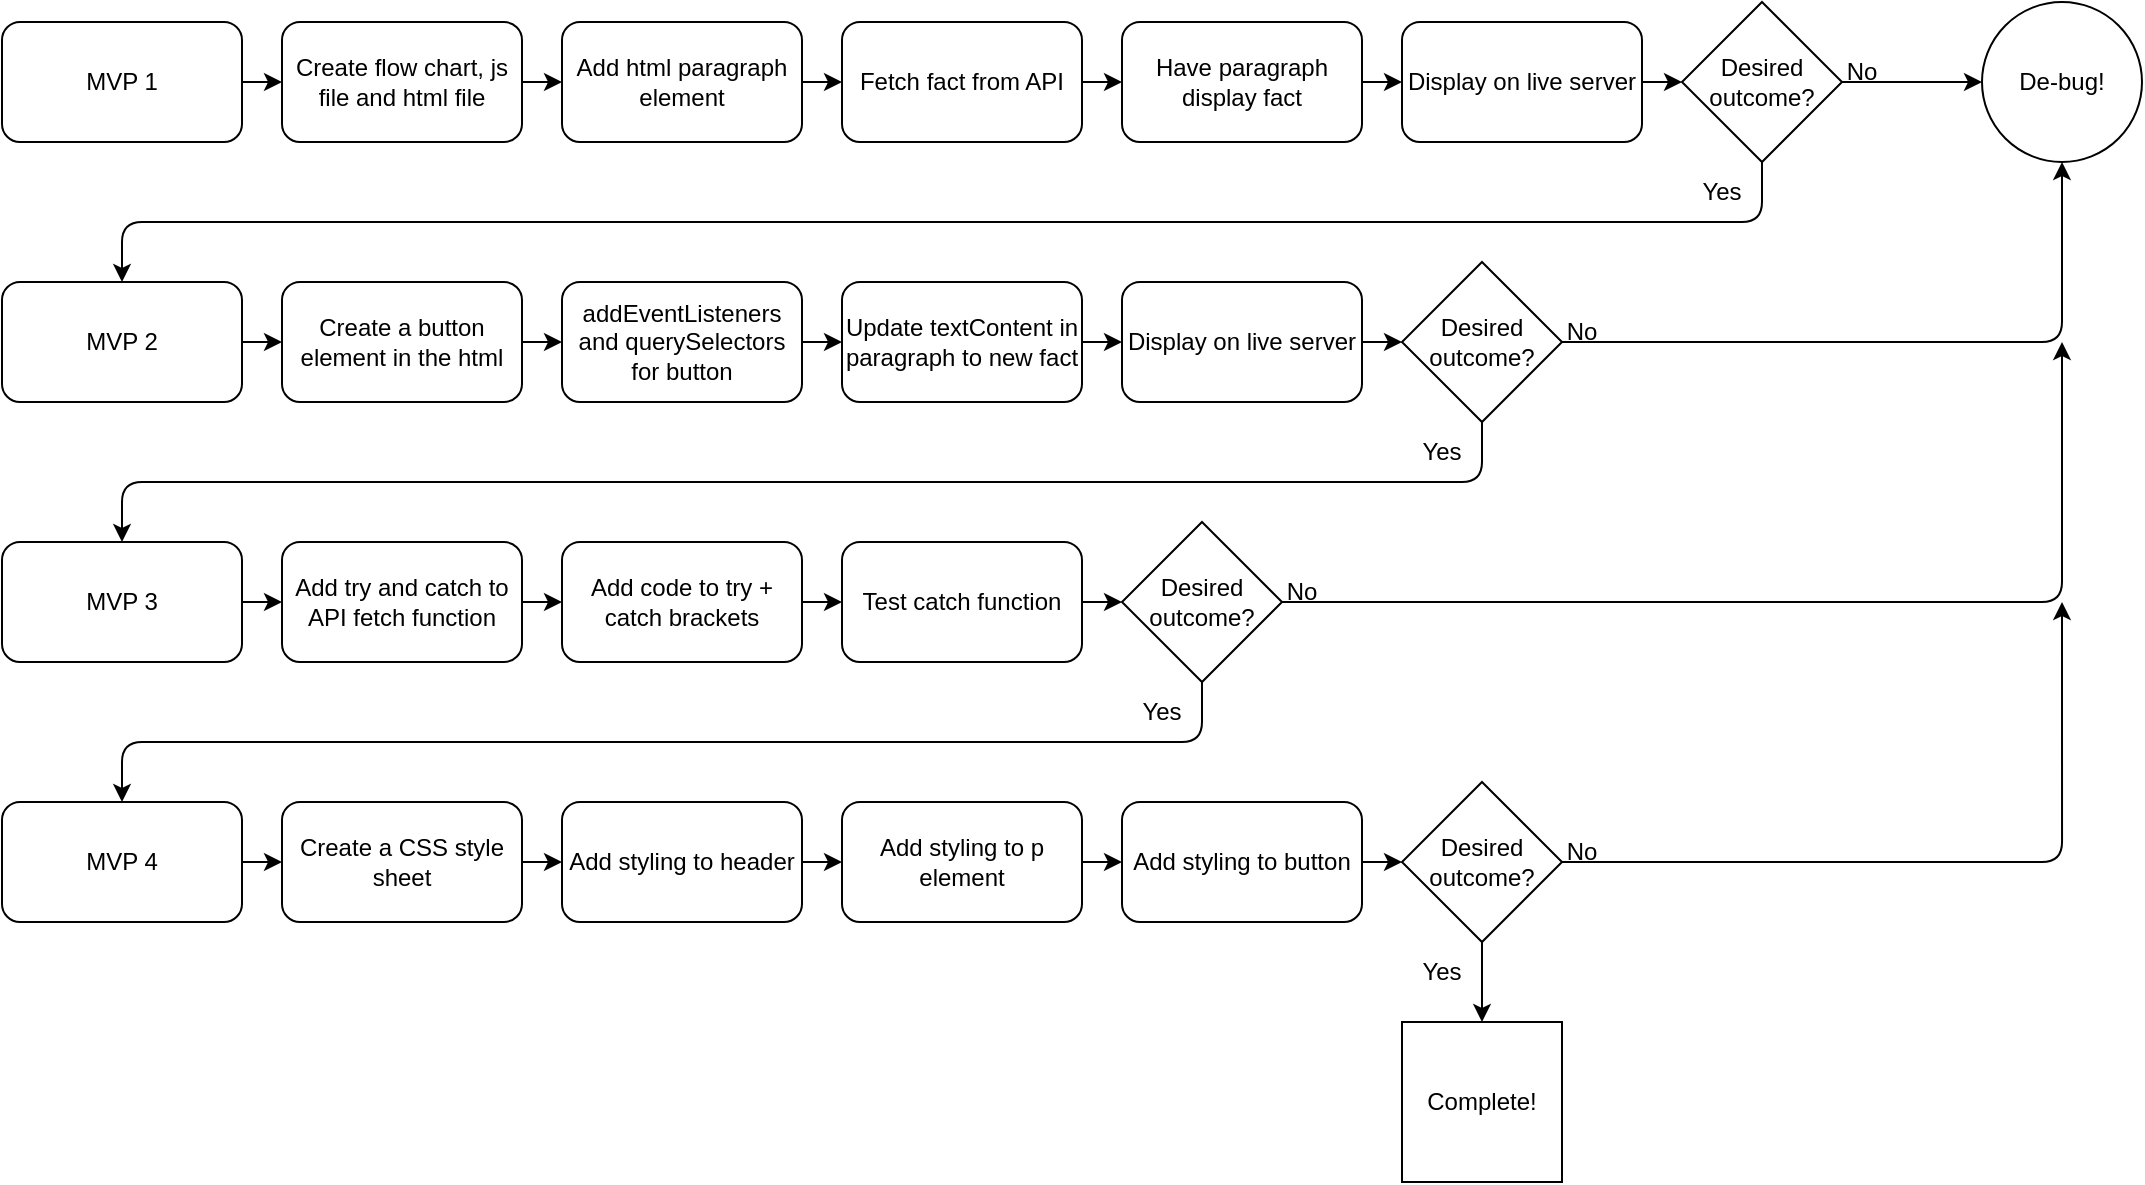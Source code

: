<mxfile>
    <diagram id="OAJJaGqK4o9o8oSJGirk" name="Page-1">
        <mxGraphModel dx="1362" dy="787" grid="1" gridSize="10" guides="1" tooltips="1" connect="1" arrows="1" fold="1" page="1" pageScale="1" pageWidth="850" pageHeight="1100" math="0" shadow="0">
            <root>
                <mxCell id="0"/>
                <mxCell id="1" parent="0"/>
                <mxCell id="2" value="" style="edgeStyle=none;html=1;" parent="1" source="3" target="5" edge="1">
                    <mxGeometry relative="1" as="geometry"/>
                </mxCell>
                <mxCell id="3" value="MVP 1" style="rounded=1;whiteSpace=wrap;html=1;" parent="1" vertex="1">
                    <mxGeometry x="40" y="50" width="120" height="60" as="geometry"/>
                </mxCell>
                <mxCell id="4" value="" style="edgeStyle=none;html=1;" parent="1" source="5" target="7" edge="1">
                    <mxGeometry relative="1" as="geometry"/>
                </mxCell>
                <mxCell id="5" value="Create flow chart, js file and html file" style="whiteSpace=wrap;html=1;rounded=1;" parent="1" vertex="1">
                    <mxGeometry x="180" y="50" width="120" height="60" as="geometry"/>
                </mxCell>
                <mxCell id="6" value="" style="edgeStyle=none;html=1;" parent="1" source="7" edge="1">
                    <mxGeometry relative="1" as="geometry">
                        <mxPoint x="460" y="80" as="targetPoint"/>
                    </mxGeometry>
                </mxCell>
                <mxCell id="7" value="Add html paragraph element" style="whiteSpace=wrap;html=1;rounded=1;" parent="1" vertex="1">
                    <mxGeometry x="320" y="50" width="120" height="60" as="geometry"/>
                </mxCell>
                <mxCell id="12" value="" style="edgeStyle=none;html=1;" parent="1" edge="1">
                    <mxGeometry relative="1" as="geometry">
                        <mxPoint x="600" y="80" as="targetPoint"/>
                        <mxPoint x="580" y="80" as="sourcePoint"/>
                    </mxGeometry>
                </mxCell>
                <mxCell id="22" value="" style="edgeStyle=none;html=1;" parent="1" edge="1">
                    <mxGeometry relative="1" as="geometry">
                        <mxPoint x="880" y="80" as="targetPoint"/>
                        <mxPoint x="860" y="80" as="sourcePoint"/>
                    </mxGeometry>
                </mxCell>
                <mxCell id="65" value="De-bug!" style="ellipse;whiteSpace=wrap;html=1;" parent="1" vertex="1">
                    <mxGeometry x="1030" y="40" width="80" height="80" as="geometry"/>
                </mxCell>
                <mxCell id="69" value="" style="edgeStyle=none;html=1;entryX=0.5;entryY=0;entryDx=0;entryDy=0;exitX=0.5;exitY=1;exitDx=0;exitDy=0;" parent="1" source="70" edge="1">
                    <mxGeometry relative="1" as="geometry">
                        <mxPoint x="780" y="120" as="sourcePoint"/>
                        <mxPoint x="100" y="180" as="targetPoint"/>
                        <Array as="points">
                            <mxPoint x="920" y="150"/>
                            <mxPoint x="100" y="150"/>
                        </Array>
                    </mxGeometry>
                </mxCell>
                <mxCell id="70" value="Desired outcome?" style="rhombus;whiteSpace=wrap;html=1;" parent="1" vertex="1">
                    <mxGeometry x="880" y="40" width="80" height="80" as="geometry"/>
                </mxCell>
                <mxCell id="71" value="Yes" style="text;html=1;strokeColor=none;fillColor=none;align=center;verticalAlign=middle;whiteSpace=wrap;rounded=0;" parent="1" vertex="1">
                    <mxGeometry x="870" y="120" width="60" height="30" as="geometry"/>
                </mxCell>
                <mxCell id="82" value="No" style="text;html=1;strokeColor=none;fillColor=none;align=center;verticalAlign=middle;whiteSpace=wrap;rounded=0;" parent="1" vertex="1">
                    <mxGeometry x="940" y="60" width="60" height="30" as="geometry"/>
                </mxCell>
                <mxCell id="102" value="Fetch fact from API" style="whiteSpace=wrap;html=1;rounded=1;" parent="1" vertex="1">
                    <mxGeometry x="460" y="50" width="120" height="60" as="geometry"/>
                </mxCell>
                <mxCell id="103" value="Have paragraph display fact" style="whiteSpace=wrap;html=1;rounded=1;" parent="1" vertex="1">
                    <mxGeometry x="600" y="50" width="120" height="60" as="geometry"/>
                </mxCell>
                <mxCell id="104" value="" style="edgeStyle=none;html=1;" parent="1" edge="1">
                    <mxGeometry relative="1" as="geometry">
                        <mxPoint x="740" y="80" as="targetPoint"/>
                        <mxPoint x="720" y="80" as="sourcePoint"/>
                    </mxGeometry>
                </mxCell>
                <mxCell id="105" value="Display on live server" style="whiteSpace=wrap;html=1;rounded=1;" parent="1" vertex="1">
                    <mxGeometry x="740" y="50" width="120" height="60" as="geometry"/>
                </mxCell>
                <mxCell id="136" value="" style="edgeStyle=none;html=1;" parent="1" source="137" target="139" edge="1">
                    <mxGeometry relative="1" as="geometry"/>
                </mxCell>
                <mxCell id="137" value="MVP 2" style="rounded=1;whiteSpace=wrap;html=1;" parent="1" vertex="1">
                    <mxGeometry x="40" y="180" width="120" height="60" as="geometry"/>
                </mxCell>
                <mxCell id="138" value="" style="edgeStyle=none;html=1;" parent="1" source="139" target="141" edge="1">
                    <mxGeometry relative="1" as="geometry"/>
                </mxCell>
                <mxCell id="139" value="Create a button element in the html" style="whiteSpace=wrap;html=1;rounded=1;" parent="1" vertex="1">
                    <mxGeometry x="180" y="180" width="120" height="60" as="geometry"/>
                </mxCell>
                <mxCell id="140" value="" style="edgeStyle=none;html=1;" parent="1" source="141" edge="1">
                    <mxGeometry relative="1" as="geometry">
                        <mxPoint x="460" y="210" as="targetPoint"/>
                    </mxGeometry>
                </mxCell>
                <mxCell id="141" value="addEventListeners and querySelectors for button" style="whiteSpace=wrap;html=1;rounded=1;" parent="1" vertex="1">
                    <mxGeometry x="320" y="180" width="120" height="60" as="geometry"/>
                </mxCell>
                <mxCell id="142" value="" style="edgeStyle=none;html=1;" parent="1" edge="1">
                    <mxGeometry relative="1" as="geometry">
                        <mxPoint x="600" y="210" as="targetPoint"/>
                        <mxPoint x="580" y="210" as="sourcePoint"/>
                    </mxGeometry>
                </mxCell>
                <mxCell id="146" value="Display on live server" style="whiteSpace=wrap;html=1;rounded=1;" parent="1" vertex="1">
                    <mxGeometry x="600" y="180" width="120" height="60" as="geometry"/>
                </mxCell>
                <mxCell id="147" value="Update textContent in paragraph to new fact" style="whiteSpace=wrap;html=1;rounded=1;" parent="1" vertex="1">
                    <mxGeometry x="460" y="180" width="120" height="60" as="geometry"/>
                </mxCell>
                <mxCell id="148" value="" style="edgeStyle=none;html=1;exitX=0.333;exitY=0.667;exitDx=0;exitDy=0;exitPerimeter=0;entryX=0;entryY=0.5;entryDx=0;entryDy=0;" parent="1" source="82" target="65" edge="1">
                    <mxGeometry relative="1" as="geometry">
                        <mxPoint x="1090" y="60" as="targetPoint"/>
                        <mxPoint x="1010" y="150" as="sourcePoint"/>
                    </mxGeometry>
                </mxCell>
                <mxCell id="151" value="Desired outcome?" style="rhombus;whiteSpace=wrap;html=1;" parent="1" vertex="1">
                    <mxGeometry x="740" y="170" width="80" height="80" as="geometry"/>
                </mxCell>
                <mxCell id="152" value="Yes" style="text;html=1;strokeColor=none;fillColor=none;align=center;verticalAlign=middle;whiteSpace=wrap;rounded=0;" parent="1" vertex="1">
                    <mxGeometry x="730" y="250" width="60" height="30" as="geometry"/>
                </mxCell>
                <mxCell id="153" value="No" style="text;html=1;strokeColor=none;fillColor=none;align=center;verticalAlign=middle;whiteSpace=wrap;rounded=0;" parent="1" vertex="1">
                    <mxGeometry x="800" y="190" width="60" height="30" as="geometry"/>
                </mxCell>
                <mxCell id="154" value="" style="edgeStyle=none;html=1;exitX=0.333;exitY=0.667;exitDx=0;exitDy=0;exitPerimeter=0;entryX=0.5;entryY=1;entryDx=0;entryDy=0;" parent="1" source="153" target="65" edge="1">
                    <mxGeometry relative="1" as="geometry">
                        <mxPoint x="890" y="210" as="targetPoint"/>
                        <mxPoint x="870" y="280" as="sourcePoint"/>
                        <Array as="points">
                            <mxPoint x="1070" y="210"/>
                        </Array>
                    </mxGeometry>
                </mxCell>
                <mxCell id="155" value="" style="edgeStyle=none;html=1;exitX=1;exitY=0.5;exitDx=0;exitDy=0;" parent="1" source="146" target="151" edge="1">
                    <mxGeometry relative="1" as="geometry">
                        <mxPoint x="890" y="90" as="targetPoint"/>
                        <mxPoint x="870" y="90" as="sourcePoint"/>
                    </mxGeometry>
                </mxCell>
                <mxCell id="156" value="" style="edgeStyle=none;html=1;exitX=0.5;exitY=1;exitDx=0;exitDy=0;" parent="1" edge="1">
                    <mxGeometry relative="1" as="geometry">
                        <mxPoint x="780" y="250" as="sourcePoint"/>
                        <mxPoint x="100" y="310" as="targetPoint"/>
                        <Array as="points">
                            <mxPoint x="780" y="280"/>
                            <mxPoint x="100" y="280"/>
                        </Array>
                    </mxGeometry>
                </mxCell>
                <mxCell id="157" value="" style="edgeStyle=none;html=1;" parent="1" source="158" target="160" edge="1">
                    <mxGeometry relative="1" as="geometry"/>
                </mxCell>
                <mxCell id="158" value="MVP 3" style="rounded=1;whiteSpace=wrap;html=1;" parent="1" vertex="1">
                    <mxGeometry x="40" y="310" width="120" height="60" as="geometry"/>
                </mxCell>
                <mxCell id="159" value="" style="edgeStyle=none;html=1;" parent="1" source="160" target="162" edge="1">
                    <mxGeometry relative="1" as="geometry"/>
                </mxCell>
                <mxCell id="160" value="Add try and catch to API fetch function" style="whiteSpace=wrap;html=1;rounded=1;" parent="1" vertex="1">
                    <mxGeometry x="180" y="310" width="120" height="60" as="geometry"/>
                </mxCell>
                <mxCell id="161" value="" style="edgeStyle=none;html=1;" parent="1" source="162" edge="1">
                    <mxGeometry relative="1" as="geometry">
                        <mxPoint x="460" y="340" as="targetPoint"/>
                    </mxGeometry>
                </mxCell>
                <mxCell id="162" value="Add code to try + catch brackets" style="whiteSpace=wrap;html=1;rounded=1;" parent="1" vertex="1">
                    <mxGeometry x="320" y="310" width="120" height="60" as="geometry"/>
                </mxCell>
                <mxCell id="163" value="" style="edgeStyle=none;html=1;" parent="1" edge="1">
                    <mxGeometry relative="1" as="geometry">
                        <mxPoint x="600" y="340" as="targetPoint"/>
                        <mxPoint x="580" y="340" as="sourcePoint"/>
                    </mxGeometry>
                </mxCell>
                <mxCell id="165" value="Test catch function" style="whiteSpace=wrap;html=1;rounded=1;" parent="1" vertex="1">
                    <mxGeometry x="460" y="310" width="120" height="60" as="geometry"/>
                </mxCell>
                <mxCell id="174" value="Desired outcome?" style="rhombus;whiteSpace=wrap;html=1;" parent="1" vertex="1">
                    <mxGeometry x="600" y="300" width="80" height="80" as="geometry"/>
                </mxCell>
                <mxCell id="175" value="Yes" style="text;html=1;strokeColor=none;fillColor=none;align=center;verticalAlign=middle;whiteSpace=wrap;rounded=0;" parent="1" vertex="1">
                    <mxGeometry x="590" y="380" width="60" height="30" as="geometry"/>
                </mxCell>
                <mxCell id="176" value="No" style="text;html=1;strokeColor=none;fillColor=none;align=center;verticalAlign=middle;whiteSpace=wrap;rounded=0;" parent="1" vertex="1">
                    <mxGeometry x="660" y="320" width="60" height="30" as="geometry"/>
                </mxCell>
                <mxCell id="177" value="" style="edgeStyle=none;html=1;exitX=0.333;exitY=0.667;exitDx=0;exitDy=0;exitPerimeter=0;" parent="1" source="176" edge="1">
                    <mxGeometry relative="1" as="geometry">
                        <mxPoint x="1070" y="210" as="targetPoint"/>
                        <mxPoint x="870" y="410" as="sourcePoint"/>
                        <Array as="points">
                            <mxPoint x="1070" y="340"/>
                        </Array>
                    </mxGeometry>
                </mxCell>
                <mxCell id="181" value="Complete!" style="whiteSpace=wrap;html=1;aspect=fixed;" vertex="1" parent="1">
                    <mxGeometry x="740" y="550" width="80" height="80" as="geometry"/>
                </mxCell>
                <mxCell id="182" value="" style="edgeStyle=none;html=1;" edge="1" parent="1" source="183" target="185">
                    <mxGeometry relative="1" as="geometry"/>
                </mxCell>
                <mxCell id="183" value="MVP 4" style="rounded=1;whiteSpace=wrap;html=1;" vertex="1" parent="1">
                    <mxGeometry x="40" y="440" width="120" height="60" as="geometry"/>
                </mxCell>
                <mxCell id="184" value="" style="edgeStyle=none;html=1;" edge="1" parent="1" source="185" target="187">
                    <mxGeometry relative="1" as="geometry"/>
                </mxCell>
                <mxCell id="185" value="Create a CSS style sheet" style="whiteSpace=wrap;html=1;rounded=1;" vertex="1" parent="1">
                    <mxGeometry x="180" y="440" width="120" height="60" as="geometry"/>
                </mxCell>
                <mxCell id="186" value="" style="edgeStyle=none;html=1;" edge="1" parent="1" source="187">
                    <mxGeometry relative="1" as="geometry">
                        <mxPoint x="460" y="470" as="targetPoint"/>
                    </mxGeometry>
                </mxCell>
                <mxCell id="187" value="Add styling to header" style="whiteSpace=wrap;html=1;rounded=1;" vertex="1" parent="1">
                    <mxGeometry x="320" y="440" width="120" height="60" as="geometry"/>
                </mxCell>
                <mxCell id="188" value="" style="edgeStyle=none;html=1;" edge="1" parent="1">
                    <mxGeometry relative="1" as="geometry">
                        <mxPoint x="600" y="470" as="targetPoint"/>
                        <mxPoint x="580" y="470" as="sourcePoint"/>
                    </mxGeometry>
                </mxCell>
                <mxCell id="189" value="Add styling to button" style="whiteSpace=wrap;html=1;rounded=1;" vertex="1" parent="1">
                    <mxGeometry x="600" y="440" width="120" height="60" as="geometry"/>
                </mxCell>
                <mxCell id="190" value="Add styling to p element" style="whiteSpace=wrap;html=1;rounded=1;" vertex="1" parent="1">
                    <mxGeometry x="460" y="440" width="120" height="60" as="geometry"/>
                </mxCell>
                <mxCell id="191" value="Desired outcome?" style="rhombus;whiteSpace=wrap;html=1;" vertex="1" parent="1">
                    <mxGeometry x="740" y="430" width="80" height="80" as="geometry"/>
                </mxCell>
                <mxCell id="192" value="Yes" style="text;html=1;strokeColor=none;fillColor=none;align=center;verticalAlign=middle;whiteSpace=wrap;rounded=0;" vertex="1" parent="1">
                    <mxGeometry x="730" y="510" width="60" height="30" as="geometry"/>
                </mxCell>
                <mxCell id="193" value="" style="edgeStyle=none;html=1;exitX=1;exitY=0.5;exitDx=0;exitDy=0;" edge="1" parent="1" target="191">
                    <mxGeometry relative="1" as="geometry">
                        <mxPoint x="890" y="350" as="targetPoint"/>
                        <mxPoint x="720" y="470" as="sourcePoint"/>
                    </mxGeometry>
                </mxCell>
                <mxCell id="194" value="" style="edgeStyle=none;html=1;exitX=0.5;exitY=1;exitDx=0;exitDy=0;entryX=0.5;entryY=0;entryDx=0;entryDy=0;" edge="1" parent="1" source="191" target="181">
                    <mxGeometry relative="1" as="geometry">
                        <mxPoint x="775" y="550" as="targetPoint"/>
                        <mxPoint x="840" y="510" as="sourcePoint"/>
                    </mxGeometry>
                </mxCell>
                <mxCell id="195" value="" style="edgeStyle=none;html=1;exitX=0.5;exitY=1;exitDx=0;exitDy=0;" edge="1" parent="1" source="174">
                    <mxGeometry relative="1" as="geometry">
                        <mxPoint x="780" y="380" as="sourcePoint"/>
                        <mxPoint x="100" y="440" as="targetPoint"/>
                        <Array as="points">
                            <mxPoint x="640" y="410"/>
                            <mxPoint x="100" y="410"/>
                        </Array>
                    </mxGeometry>
                </mxCell>
                <mxCell id="196" value="" style="edgeStyle=none;html=1;exitX=0.333;exitY=0.667;exitDx=0;exitDy=0;exitPerimeter=0;" edge="1" parent="1">
                    <mxGeometry relative="1" as="geometry">
                        <mxPoint x="1070" y="340" as="targetPoint"/>
                        <mxPoint x="820" y="470.01" as="sourcePoint"/>
                        <Array as="points">
                            <mxPoint x="1070.02" y="470"/>
                        </Array>
                    </mxGeometry>
                </mxCell>
                <mxCell id="197" value="No" style="text;html=1;strokeColor=none;fillColor=none;align=center;verticalAlign=middle;whiteSpace=wrap;rounded=0;" vertex="1" parent="1">
                    <mxGeometry x="800" y="450" width="60" height="30" as="geometry"/>
                </mxCell>
            </root>
        </mxGraphModel>
    </diagram>
</mxfile>